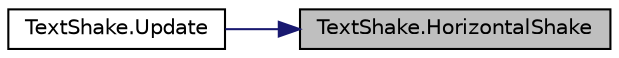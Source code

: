 digraph "TextShake.HorizontalShake"
{
 // LATEX_PDF_SIZE
  edge [fontname="Helvetica",fontsize="10",labelfontname="Helvetica",labelfontsize="10"];
  node [fontname="Helvetica",fontsize="10",shape=record];
  rankdir="RL";
  Node1 [label="TextShake.HorizontalShake",height=0.2,width=0.4,color="black", fillcolor="grey75", style="filled", fontcolor="black",tooltip=" "];
  Node1 -> Node2 [dir="back",color="midnightblue",fontsize="10",style="solid"];
  Node2 [label="TextShake.Update",height=0.2,width=0.4,color="black", fillcolor="white", style="filled",URL="$class_text_shake.html#a356f9990684ec415b0bce00378422dcf",tooltip=" "];
}
